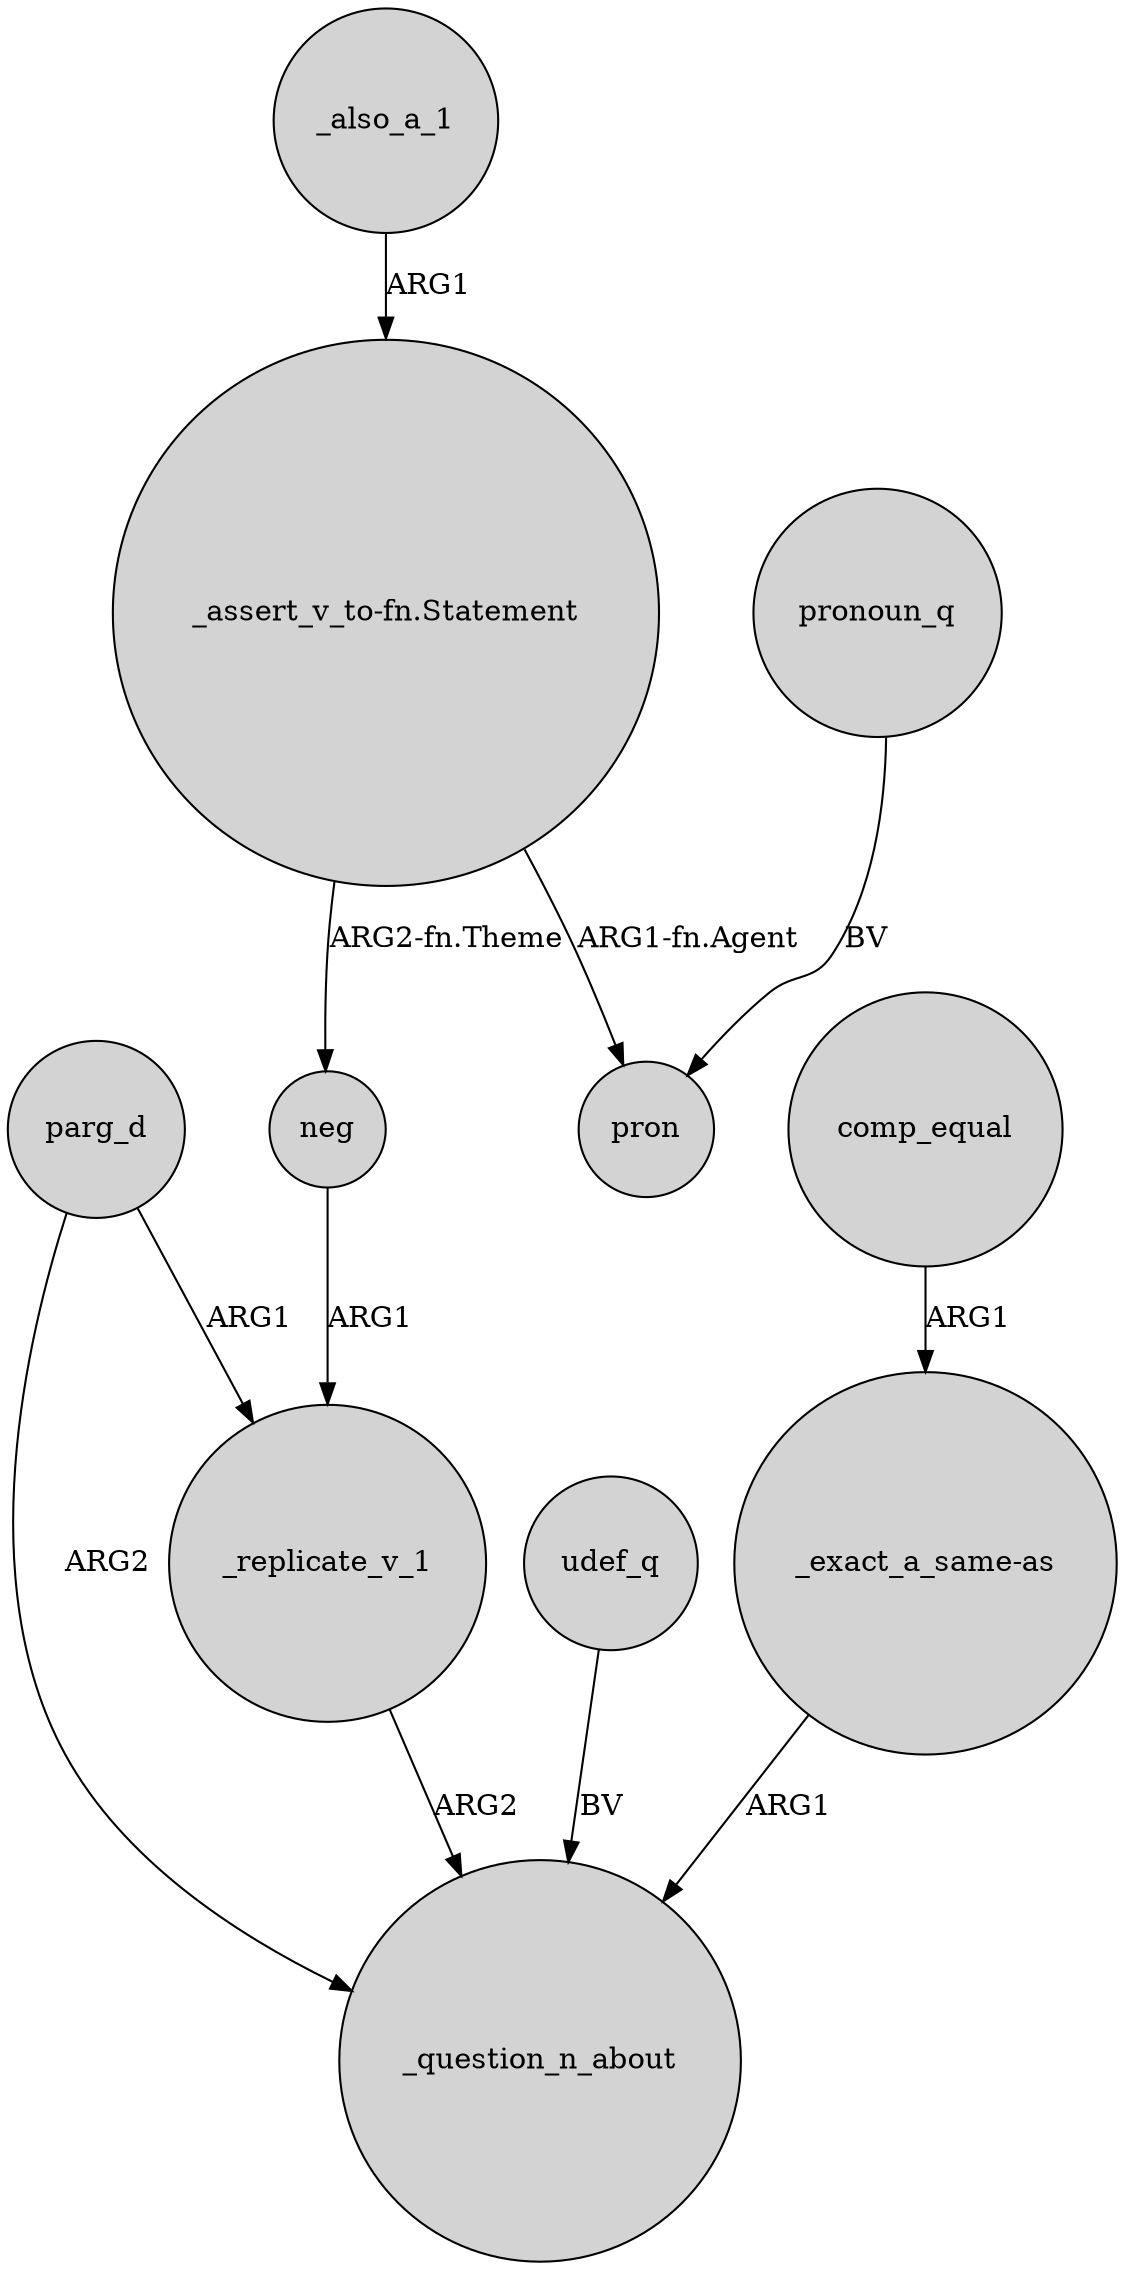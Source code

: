 digraph {
	node [shape=circle style=filled]
	parg_d -> _question_n_about [label=ARG2]
	"_assert_v_to-fn.Statement" -> neg [label="ARG2-fn.Theme"]
	udef_q -> _question_n_about [label=BV]
	_also_a_1 -> "_assert_v_to-fn.Statement" [label=ARG1]
	comp_equal -> "_exact_a_same-as" [label=ARG1]
	"_exact_a_same-as" -> _question_n_about [label=ARG1]
	neg -> _replicate_v_1 [label=ARG1]
	parg_d -> _replicate_v_1 [label=ARG1]
	"_assert_v_to-fn.Statement" -> pron [label="ARG1-fn.Agent"]
	_replicate_v_1 -> _question_n_about [label=ARG2]
	pronoun_q -> pron [label=BV]
}
